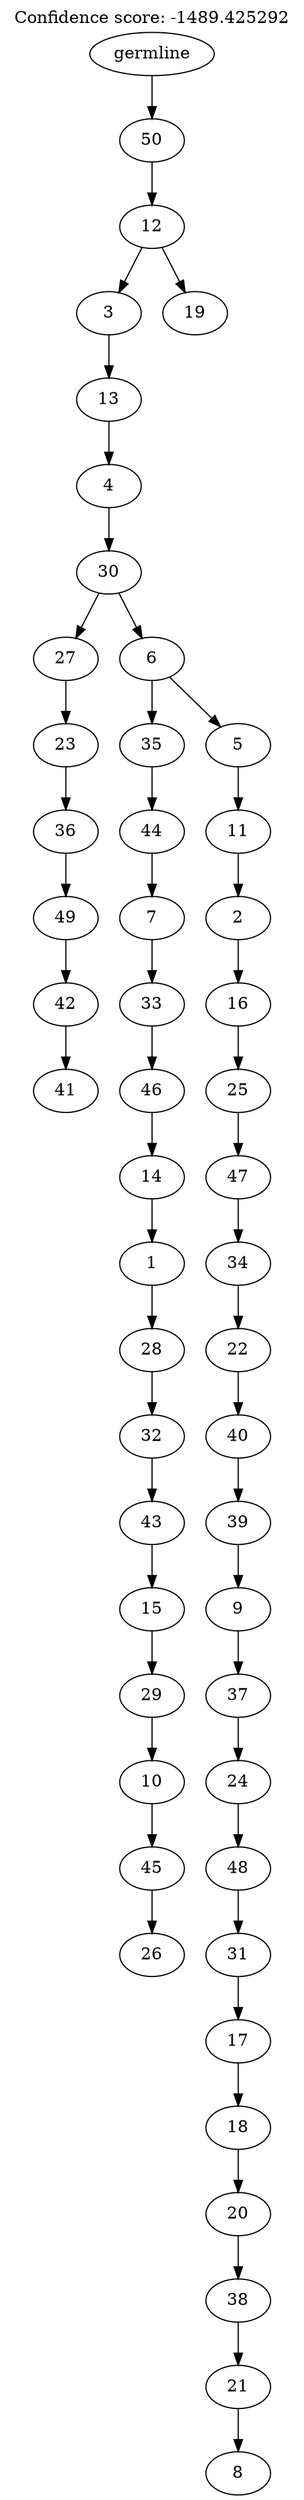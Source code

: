 digraph g {
	"48" -> "49";
	"49" [label="41"];
	"47" -> "48";
	"48" [label="42"];
	"46" -> "47";
	"47" [label="49"];
	"45" -> "46";
	"46" [label="36"];
	"44" -> "45";
	"45" [label="23"];
	"42" -> "43";
	"43" [label="26"];
	"41" -> "42";
	"42" [label="45"];
	"40" -> "41";
	"41" [label="10"];
	"39" -> "40";
	"40" [label="29"];
	"38" -> "39";
	"39" [label="15"];
	"37" -> "38";
	"38" [label="43"];
	"36" -> "37";
	"37" [label="32"];
	"35" -> "36";
	"36" [label="28"];
	"34" -> "35";
	"35" [label="1"];
	"33" -> "34";
	"34" [label="14"];
	"32" -> "33";
	"33" [label="46"];
	"31" -> "32";
	"32" [label="33"];
	"30" -> "31";
	"31" [label="7"];
	"29" -> "30";
	"30" [label="44"];
	"27" -> "28";
	"28" [label="8"];
	"26" -> "27";
	"27" [label="21"];
	"25" -> "26";
	"26" [label="38"];
	"24" -> "25";
	"25" [label="20"];
	"23" -> "24";
	"24" [label="18"];
	"22" -> "23";
	"23" [label="17"];
	"21" -> "22";
	"22" [label="31"];
	"20" -> "21";
	"21" [label="48"];
	"19" -> "20";
	"20" [label="24"];
	"18" -> "19";
	"19" [label="37"];
	"17" -> "18";
	"18" [label="9"];
	"16" -> "17";
	"17" [label="39"];
	"15" -> "16";
	"16" [label="40"];
	"14" -> "15";
	"15" [label="22"];
	"13" -> "14";
	"14" [label="34"];
	"12" -> "13";
	"13" [label="47"];
	"11" -> "12";
	"12" [label="25"];
	"10" -> "11";
	"11" [label="16"];
	"9" -> "10";
	"10" [label="2"];
	"8" -> "9";
	"9" [label="11"];
	"7" -> "8";
	"8" [label="5"];
	"7" -> "29";
	"29" [label="35"];
	"6" -> "7";
	"7" [label="6"];
	"6" -> "44";
	"44" [label="27"];
	"5" -> "6";
	"6" [label="30"];
	"4" -> "5";
	"5" [label="4"];
	"3" -> "4";
	"4" [label="13"];
	"2" -> "3";
	"3" [label="3"];
	"2" -> "50";
	"50" [label="19"];
	"1" -> "2";
	"2" [label="12"];
	"0" -> "1";
	"1" [label="50"];
	"0" [label="germline"];
	labelloc="t";
	label="Confidence score: -1489.425292";
}

